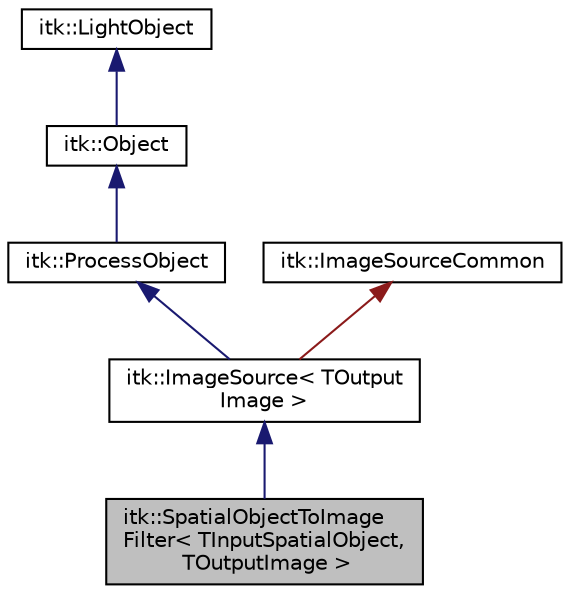 digraph "itk::SpatialObjectToImageFilter&lt; TInputSpatialObject, TOutputImage &gt;"
{
 // LATEX_PDF_SIZE
  edge [fontname="Helvetica",fontsize="10",labelfontname="Helvetica",labelfontsize="10"];
  node [fontname="Helvetica",fontsize="10",shape=record];
  Node1 [label="itk::SpatialObjectToImage\lFilter\< TInputSpatialObject,\l TOutputImage \>",height=0.2,width=0.4,color="black", fillcolor="grey75", style="filled", fontcolor="black",tooltip="Base class for filters that take a SpatialObject as input and produce an image as output...."];
  Node2 -> Node1 [dir="back",color="midnightblue",fontsize="10",style="solid",fontname="Helvetica"];
  Node2 [label="itk::ImageSource\< TOutput\lImage \>",height=0.2,width=0.4,color="black", fillcolor="white", style="filled",URL="$classitk_1_1ImageSource.html",tooltip="Base class for all process objects that output image data."];
  Node3 -> Node2 [dir="back",color="midnightblue",fontsize="10",style="solid",fontname="Helvetica"];
  Node3 [label="itk::ProcessObject",height=0.2,width=0.4,color="black", fillcolor="white", style="filled",URL="$classitk_1_1ProcessObject.html",tooltip="The base class for all process objects (source, filters, mappers) in the Insight data processing pipe..."];
  Node4 -> Node3 [dir="back",color="midnightblue",fontsize="10",style="solid",fontname="Helvetica"];
  Node4 [label="itk::Object",height=0.2,width=0.4,color="black", fillcolor="white", style="filled",URL="$classitk_1_1Object.html",tooltip="Base class for most ITK classes."];
  Node5 -> Node4 [dir="back",color="midnightblue",fontsize="10",style="solid",fontname="Helvetica"];
  Node5 [label="itk::LightObject",height=0.2,width=0.4,color="black", fillcolor="white", style="filled",URL="$classitk_1_1LightObject.html",tooltip="Light weight base class for most itk classes."];
  Node6 -> Node2 [dir="back",color="firebrick4",fontsize="10",style="solid",fontname="Helvetica"];
  Node6 [label="itk::ImageSourceCommon",height=0.2,width=0.4,color="black", fillcolor="white", style="filled",URL="$structitk_1_1ImageSourceCommon.html",tooltip="Secondary base class of ImageSource common between templates."];
}

